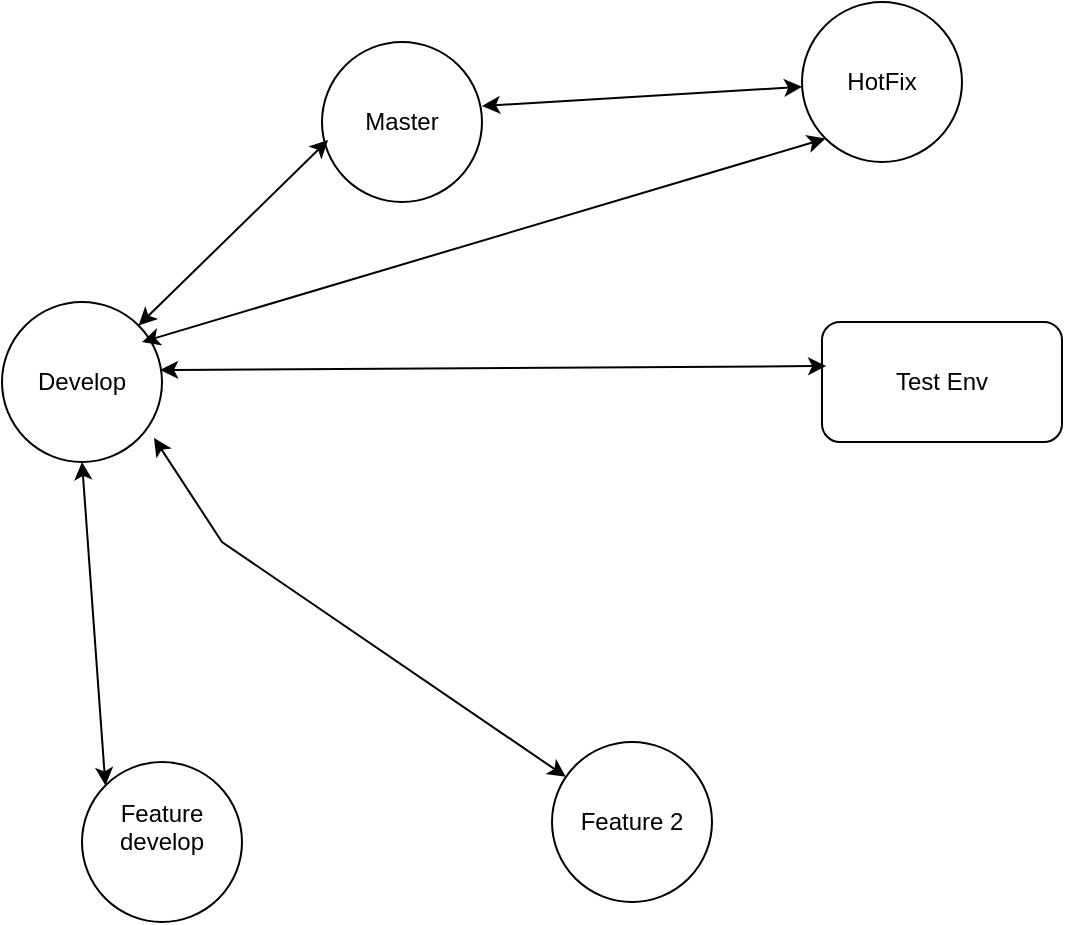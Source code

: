 <mxfile version="22.1.8" type="github">
  <diagram name="Page-1" id="MjChiA7s-MzyrnFb0hq6">
    <mxGraphModel dx="1210" dy="603" grid="1" gridSize="10" guides="1" tooltips="1" connect="1" arrows="1" fold="1" page="1" pageScale="1" pageWidth="850" pageHeight="1100" math="0" shadow="0">
      <root>
        <mxCell id="0" />
        <mxCell id="1" parent="0" />
        <mxCell id="ki6jeAx890VA05_CYyRb-1" value="Master" style="ellipse;whiteSpace=wrap;html=1;aspect=fixed;" vertex="1" parent="1">
          <mxGeometry x="310" y="130" width="80" height="80" as="geometry" />
        </mxCell>
        <mxCell id="ki6jeAx890VA05_CYyRb-2" value="Develop" style="ellipse;whiteSpace=wrap;html=1;aspect=fixed;" vertex="1" parent="1">
          <mxGeometry x="150" y="260" width="80" height="80" as="geometry" />
        </mxCell>
        <mxCell id="ki6jeAx890VA05_CYyRb-4" value="" style="endArrow=classic;startArrow=classic;html=1;rounded=0;exitX=1;exitY=0;exitDx=0;exitDy=0;entryX=0.038;entryY=0.613;entryDx=0;entryDy=0;entryPerimeter=0;" edge="1" parent="1" source="ki6jeAx890VA05_CYyRb-2" target="ki6jeAx890VA05_CYyRb-1">
          <mxGeometry width="50" height="50" relative="1" as="geometry">
            <mxPoint x="180" y="200" as="sourcePoint" />
            <mxPoint x="260" y="200" as="targetPoint" />
          </mxGeometry>
        </mxCell>
        <mxCell id="ki6jeAx890VA05_CYyRb-5" value="&lt;div&gt;Feature develop&lt;/div&gt;&lt;div&gt;&lt;br&gt;&lt;/div&gt;" style="ellipse;whiteSpace=wrap;html=1;aspect=fixed;" vertex="1" parent="1">
          <mxGeometry x="190" y="490" width="80" height="80" as="geometry" />
        </mxCell>
        <mxCell id="ki6jeAx890VA05_CYyRb-6" value="" style="endArrow=classic;startArrow=classic;html=1;rounded=0;exitX=0;exitY=0;exitDx=0;exitDy=0;entryX=0.038;entryY=0.613;entryDx=0;entryDy=0;entryPerimeter=0;" edge="1" parent="1" source="ki6jeAx890VA05_CYyRb-5">
          <mxGeometry width="50" height="50" relative="1" as="geometry">
            <mxPoint x="95" y="433" as="sourcePoint" />
            <mxPoint x="190" y="340" as="targetPoint" />
          </mxGeometry>
        </mxCell>
        <mxCell id="ki6jeAx890VA05_CYyRb-7" value="Feature 2" style="ellipse;whiteSpace=wrap;html=1;aspect=fixed;" vertex="1" parent="1">
          <mxGeometry x="425" y="480" width="80" height="80" as="geometry" />
        </mxCell>
        <mxCell id="ki6jeAx890VA05_CYyRb-8" value="" style="endArrow=classic;startArrow=classic;html=1;rounded=0;entryX=0.95;entryY=0.85;entryDx=0;entryDy=0;entryPerimeter=0;" edge="1" parent="1" source="ki6jeAx890VA05_CYyRb-7" target="ki6jeAx890VA05_CYyRb-2">
          <mxGeometry width="50" height="50" relative="1" as="geometry">
            <mxPoint x="212" y="512" as="sourcePoint" />
            <mxPoint x="200" y="350" as="targetPoint" />
            <Array as="points">
              <mxPoint x="260" y="380" />
            </Array>
          </mxGeometry>
        </mxCell>
        <mxCell id="ki6jeAx890VA05_CYyRb-9" value="Test Env" style="rounded=1;whiteSpace=wrap;html=1;" vertex="1" parent="1">
          <mxGeometry x="560" y="270" width="120" height="60" as="geometry" />
        </mxCell>
        <mxCell id="ki6jeAx890VA05_CYyRb-10" value="" style="endArrow=classic;startArrow=classic;html=1;rounded=0;exitX=0.988;exitY=0.425;exitDx=0;exitDy=0;entryX=0.017;entryY=0.367;entryDx=0;entryDy=0;entryPerimeter=0;exitPerimeter=0;" edge="1" parent="1" source="ki6jeAx890VA05_CYyRb-2" target="ki6jeAx890VA05_CYyRb-9">
          <mxGeometry width="50" height="50" relative="1" as="geometry">
            <mxPoint x="228" y="282" as="sourcePoint" />
            <mxPoint x="323" y="189" as="targetPoint" />
          </mxGeometry>
        </mxCell>
        <mxCell id="ki6jeAx890VA05_CYyRb-11" value="HotFix" style="ellipse;whiteSpace=wrap;html=1;aspect=fixed;" vertex="1" parent="1">
          <mxGeometry x="550" y="110" width="80" height="80" as="geometry" />
        </mxCell>
        <mxCell id="ki6jeAx890VA05_CYyRb-12" value="" style="endArrow=classic;startArrow=classic;html=1;rounded=0;exitX=1;exitY=0.4;exitDx=0;exitDy=0;exitPerimeter=0;" edge="1" parent="1" source="ki6jeAx890VA05_CYyRb-1" target="ki6jeAx890VA05_CYyRb-11">
          <mxGeometry width="50" height="50" relative="1" as="geometry">
            <mxPoint x="390" y="173" as="sourcePoint" />
            <mxPoint x="540" y="160" as="targetPoint" />
          </mxGeometry>
        </mxCell>
        <mxCell id="ki6jeAx890VA05_CYyRb-13" value="" style="endArrow=classic;startArrow=classic;html=1;rounded=0;exitX=1;exitY=0.4;exitDx=0;exitDy=0;exitPerimeter=0;entryX=0;entryY=1;entryDx=0;entryDy=0;" edge="1" parent="1" target="ki6jeAx890VA05_CYyRb-11">
          <mxGeometry width="50" height="50" relative="1" as="geometry">
            <mxPoint x="220" y="280" as="sourcePoint" />
            <mxPoint x="380" y="270" as="targetPoint" />
          </mxGeometry>
        </mxCell>
      </root>
    </mxGraphModel>
  </diagram>
</mxfile>
